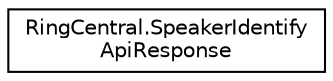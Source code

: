digraph "Graphical Class Hierarchy"
{
 // LATEX_PDF_SIZE
  edge [fontname="Helvetica",fontsize="10",labelfontname="Helvetica",labelfontsize="10"];
  node [fontname="Helvetica",fontsize="10",shape=record];
  rankdir="LR";
  Node0 [label="RingCentral.SpeakerIdentify\lApiResponse",height=0.2,width=0.4,color="black", fillcolor="white", style="filled",URL="$classRingCentral_1_1SpeakerIdentifyApiResponse.html",tooltip=" "];
}

